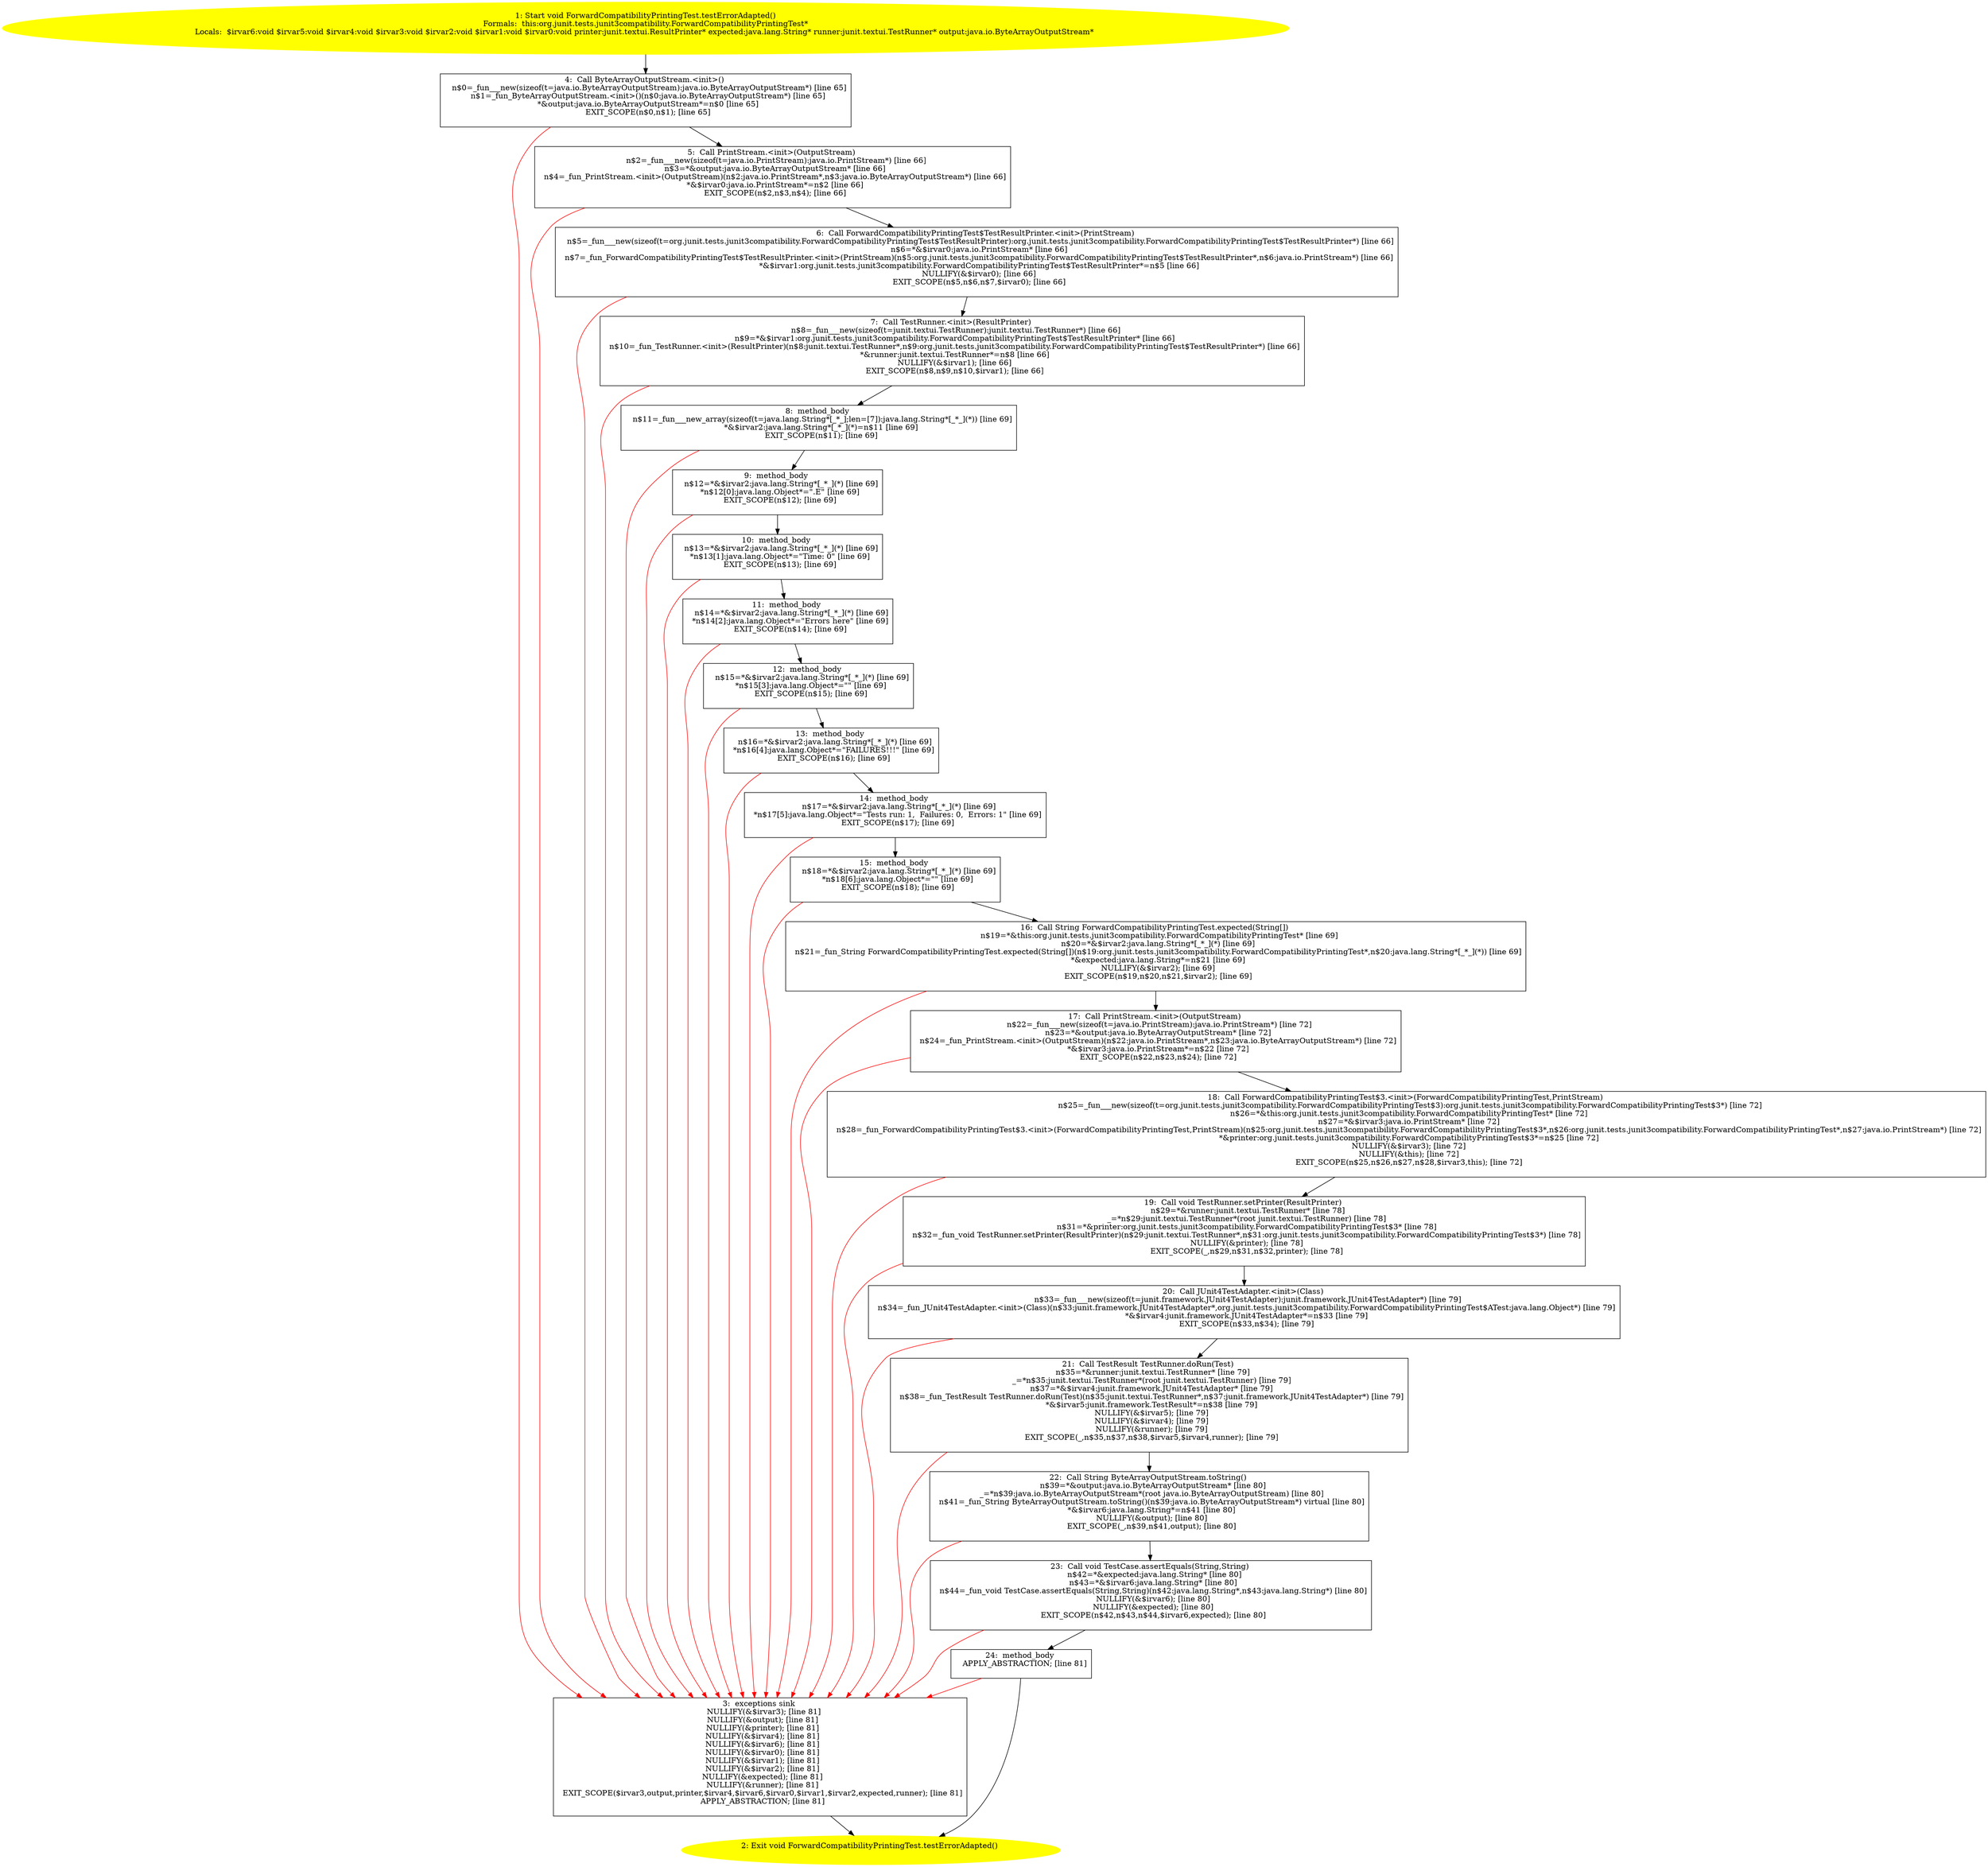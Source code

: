 /* @generated */
digraph cfg {
"org.junit.tests.junit3compatibility.ForwardCompatibilityPrintingTest.testErrorAdapted():void.57ca792d39c3c8ee6b54749c968bfc31_1" [label="1: Start void ForwardCompatibilityPrintingTest.testErrorAdapted()\nFormals:  this:org.junit.tests.junit3compatibility.ForwardCompatibilityPrintingTest*\nLocals:  $irvar6:void $irvar5:void $irvar4:void $irvar3:void $irvar2:void $irvar1:void $irvar0:void printer:junit.textui.ResultPrinter* expected:java.lang.String* runner:junit.textui.TestRunner* output:java.io.ByteArrayOutputStream* \n  " color=yellow style=filled]
	

	 "org.junit.tests.junit3compatibility.ForwardCompatibilityPrintingTest.testErrorAdapted():void.57ca792d39c3c8ee6b54749c968bfc31_1" -> "org.junit.tests.junit3compatibility.ForwardCompatibilityPrintingTest.testErrorAdapted():void.57ca792d39c3c8ee6b54749c968bfc31_4" ;
"org.junit.tests.junit3compatibility.ForwardCompatibilityPrintingTest.testErrorAdapted():void.57ca792d39c3c8ee6b54749c968bfc31_2" [label="2: Exit void ForwardCompatibilityPrintingTest.testErrorAdapted() \n  " color=yellow style=filled]
	

"org.junit.tests.junit3compatibility.ForwardCompatibilityPrintingTest.testErrorAdapted():void.57ca792d39c3c8ee6b54749c968bfc31_3" [label="3:  exceptions sink \n   NULLIFY(&$irvar3); [line 81]\n  NULLIFY(&output); [line 81]\n  NULLIFY(&printer); [line 81]\n  NULLIFY(&$irvar4); [line 81]\n  NULLIFY(&$irvar6); [line 81]\n  NULLIFY(&$irvar0); [line 81]\n  NULLIFY(&$irvar1); [line 81]\n  NULLIFY(&$irvar2); [line 81]\n  NULLIFY(&expected); [line 81]\n  NULLIFY(&runner); [line 81]\n  EXIT_SCOPE($irvar3,output,printer,$irvar4,$irvar6,$irvar0,$irvar1,$irvar2,expected,runner); [line 81]\n  APPLY_ABSTRACTION; [line 81]\n " shape="box"]
	

	 "org.junit.tests.junit3compatibility.ForwardCompatibilityPrintingTest.testErrorAdapted():void.57ca792d39c3c8ee6b54749c968bfc31_3" -> "org.junit.tests.junit3compatibility.ForwardCompatibilityPrintingTest.testErrorAdapted():void.57ca792d39c3c8ee6b54749c968bfc31_2" ;
"org.junit.tests.junit3compatibility.ForwardCompatibilityPrintingTest.testErrorAdapted():void.57ca792d39c3c8ee6b54749c968bfc31_4" [label="4:  Call ByteArrayOutputStream.<init>() \n   n$0=_fun___new(sizeof(t=java.io.ByteArrayOutputStream):java.io.ByteArrayOutputStream*) [line 65]\n  n$1=_fun_ByteArrayOutputStream.<init>()(n$0:java.io.ByteArrayOutputStream*) [line 65]\n  *&output:java.io.ByteArrayOutputStream*=n$0 [line 65]\n  EXIT_SCOPE(n$0,n$1); [line 65]\n " shape="box"]
	

	 "org.junit.tests.junit3compatibility.ForwardCompatibilityPrintingTest.testErrorAdapted():void.57ca792d39c3c8ee6b54749c968bfc31_4" -> "org.junit.tests.junit3compatibility.ForwardCompatibilityPrintingTest.testErrorAdapted():void.57ca792d39c3c8ee6b54749c968bfc31_5" ;
	 "org.junit.tests.junit3compatibility.ForwardCompatibilityPrintingTest.testErrorAdapted():void.57ca792d39c3c8ee6b54749c968bfc31_4" -> "org.junit.tests.junit3compatibility.ForwardCompatibilityPrintingTest.testErrorAdapted():void.57ca792d39c3c8ee6b54749c968bfc31_3" [color="red" ];
"org.junit.tests.junit3compatibility.ForwardCompatibilityPrintingTest.testErrorAdapted():void.57ca792d39c3c8ee6b54749c968bfc31_5" [label="5:  Call PrintStream.<init>(OutputStream) \n   n$2=_fun___new(sizeof(t=java.io.PrintStream):java.io.PrintStream*) [line 66]\n  n$3=*&output:java.io.ByteArrayOutputStream* [line 66]\n  n$4=_fun_PrintStream.<init>(OutputStream)(n$2:java.io.PrintStream*,n$3:java.io.ByteArrayOutputStream*) [line 66]\n  *&$irvar0:java.io.PrintStream*=n$2 [line 66]\n  EXIT_SCOPE(n$2,n$3,n$4); [line 66]\n " shape="box"]
	

	 "org.junit.tests.junit3compatibility.ForwardCompatibilityPrintingTest.testErrorAdapted():void.57ca792d39c3c8ee6b54749c968bfc31_5" -> "org.junit.tests.junit3compatibility.ForwardCompatibilityPrintingTest.testErrorAdapted():void.57ca792d39c3c8ee6b54749c968bfc31_6" ;
	 "org.junit.tests.junit3compatibility.ForwardCompatibilityPrintingTest.testErrorAdapted():void.57ca792d39c3c8ee6b54749c968bfc31_5" -> "org.junit.tests.junit3compatibility.ForwardCompatibilityPrintingTest.testErrorAdapted():void.57ca792d39c3c8ee6b54749c968bfc31_3" [color="red" ];
"org.junit.tests.junit3compatibility.ForwardCompatibilityPrintingTest.testErrorAdapted():void.57ca792d39c3c8ee6b54749c968bfc31_6" [label="6:  Call ForwardCompatibilityPrintingTest$TestResultPrinter.<init>(PrintStream) \n   n$5=_fun___new(sizeof(t=org.junit.tests.junit3compatibility.ForwardCompatibilityPrintingTest$TestResultPrinter):org.junit.tests.junit3compatibility.ForwardCompatibilityPrintingTest$TestResultPrinter*) [line 66]\n  n$6=*&$irvar0:java.io.PrintStream* [line 66]\n  n$7=_fun_ForwardCompatibilityPrintingTest$TestResultPrinter.<init>(PrintStream)(n$5:org.junit.tests.junit3compatibility.ForwardCompatibilityPrintingTest$TestResultPrinter*,n$6:java.io.PrintStream*) [line 66]\n  *&$irvar1:org.junit.tests.junit3compatibility.ForwardCompatibilityPrintingTest$TestResultPrinter*=n$5 [line 66]\n  NULLIFY(&$irvar0); [line 66]\n  EXIT_SCOPE(n$5,n$6,n$7,$irvar0); [line 66]\n " shape="box"]
	

	 "org.junit.tests.junit3compatibility.ForwardCompatibilityPrintingTest.testErrorAdapted():void.57ca792d39c3c8ee6b54749c968bfc31_6" -> "org.junit.tests.junit3compatibility.ForwardCompatibilityPrintingTest.testErrorAdapted():void.57ca792d39c3c8ee6b54749c968bfc31_7" ;
	 "org.junit.tests.junit3compatibility.ForwardCompatibilityPrintingTest.testErrorAdapted():void.57ca792d39c3c8ee6b54749c968bfc31_6" -> "org.junit.tests.junit3compatibility.ForwardCompatibilityPrintingTest.testErrorAdapted():void.57ca792d39c3c8ee6b54749c968bfc31_3" [color="red" ];
"org.junit.tests.junit3compatibility.ForwardCompatibilityPrintingTest.testErrorAdapted():void.57ca792d39c3c8ee6b54749c968bfc31_7" [label="7:  Call TestRunner.<init>(ResultPrinter) \n   n$8=_fun___new(sizeof(t=junit.textui.TestRunner):junit.textui.TestRunner*) [line 66]\n  n$9=*&$irvar1:org.junit.tests.junit3compatibility.ForwardCompatibilityPrintingTest$TestResultPrinter* [line 66]\n  n$10=_fun_TestRunner.<init>(ResultPrinter)(n$8:junit.textui.TestRunner*,n$9:org.junit.tests.junit3compatibility.ForwardCompatibilityPrintingTest$TestResultPrinter*) [line 66]\n  *&runner:junit.textui.TestRunner*=n$8 [line 66]\n  NULLIFY(&$irvar1); [line 66]\n  EXIT_SCOPE(n$8,n$9,n$10,$irvar1); [line 66]\n " shape="box"]
	

	 "org.junit.tests.junit3compatibility.ForwardCompatibilityPrintingTest.testErrorAdapted():void.57ca792d39c3c8ee6b54749c968bfc31_7" -> "org.junit.tests.junit3compatibility.ForwardCompatibilityPrintingTest.testErrorAdapted():void.57ca792d39c3c8ee6b54749c968bfc31_8" ;
	 "org.junit.tests.junit3compatibility.ForwardCompatibilityPrintingTest.testErrorAdapted():void.57ca792d39c3c8ee6b54749c968bfc31_7" -> "org.junit.tests.junit3compatibility.ForwardCompatibilityPrintingTest.testErrorAdapted():void.57ca792d39c3c8ee6b54749c968bfc31_3" [color="red" ];
"org.junit.tests.junit3compatibility.ForwardCompatibilityPrintingTest.testErrorAdapted():void.57ca792d39c3c8ee6b54749c968bfc31_8" [label="8:  method_body \n   n$11=_fun___new_array(sizeof(t=java.lang.String*[_*_];len=[7]):java.lang.String*[_*_](*)) [line 69]\n  *&$irvar2:java.lang.String*[_*_](*)=n$11 [line 69]\n  EXIT_SCOPE(n$11); [line 69]\n " shape="box"]
	

	 "org.junit.tests.junit3compatibility.ForwardCompatibilityPrintingTest.testErrorAdapted():void.57ca792d39c3c8ee6b54749c968bfc31_8" -> "org.junit.tests.junit3compatibility.ForwardCompatibilityPrintingTest.testErrorAdapted():void.57ca792d39c3c8ee6b54749c968bfc31_9" ;
	 "org.junit.tests.junit3compatibility.ForwardCompatibilityPrintingTest.testErrorAdapted():void.57ca792d39c3c8ee6b54749c968bfc31_8" -> "org.junit.tests.junit3compatibility.ForwardCompatibilityPrintingTest.testErrorAdapted():void.57ca792d39c3c8ee6b54749c968bfc31_3" [color="red" ];
"org.junit.tests.junit3compatibility.ForwardCompatibilityPrintingTest.testErrorAdapted():void.57ca792d39c3c8ee6b54749c968bfc31_9" [label="9:  method_body \n   n$12=*&$irvar2:java.lang.String*[_*_](*) [line 69]\n  *n$12[0]:java.lang.Object*=\".E\" [line 69]\n  EXIT_SCOPE(n$12); [line 69]\n " shape="box"]
	

	 "org.junit.tests.junit3compatibility.ForwardCompatibilityPrintingTest.testErrorAdapted():void.57ca792d39c3c8ee6b54749c968bfc31_9" -> "org.junit.tests.junit3compatibility.ForwardCompatibilityPrintingTest.testErrorAdapted():void.57ca792d39c3c8ee6b54749c968bfc31_10" ;
	 "org.junit.tests.junit3compatibility.ForwardCompatibilityPrintingTest.testErrorAdapted():void.57ca792d39c3c8ee6b54749c968bfc31_9" -> "org.junit.tests.junit3compatibility.ForwardCompatibilityPrintingTest.testErrorAdapted():void.57ca792d39c3c8ee6b54749c968bfc31_3" [color="red" ];
"org.junit.tests.junit3compatibility.ForwardCompatibilityPrintingTest.testErrorAdapted():void.57ca792d39c3c8ee6b54749c968bfc31_10" [label="10:  method_body \n   n$13=*&$irvar2:java.lang.String*[_*_](*) [line 69]\n  *n$13[1]:java.lang.Object*=\"Time: 0\" [line 69]\n  EXIT_SCOPE(n$13); [line 69]\n " shape="box"]
	

	 "org.junit.tests.junit3compatibility.ForwardCompatibilityPrintingTest.testErrorAdapted():void.57ca792d39c3c8ee6b54749c968bfc31_10" -> "org.junit.tests.junit3compatibility.ForwardCompatibilityPrintingTest.testErrorAdapted():void.57ca792d39c3c8ee6b54749c968bfc31_11" ;
	 "org.junit.tests.junit3compatibility.ForwardCompatibilityPrintingTest.testErrorAdapted():void.57ca792d39c3c8ee6b54749c968bfc31_10" -> "org.junit.tests.junit3compatibility.ForwardCompatibilityPrintingTest.testErrorAdapted():void.57ca792d39c3c8ee6b54749c968bfc31_3" [color="red" ];
"org.junit.tests.junit3compatibility.ForwardCompatibilityPrintingTest.testErrorAdapted():void.57ca792d39c3c8ee6b54749c968bfc31_11" [label="11:  method_body \n   n$14=*&$irvar2:java.lang.String*[_*_](*) [line 69]\n  *n$14[2]:java.lang.Object*=\"Errors here\" [line 69]\n  EXIT_SCOPE(n$14); [line 69]\n " shape="box"]
	

	 "org.junit.tests.junit3compatibility.ForwardCompatibilityPrintingTest.testErrorAdapted():void.57ca792d39c3c8ee6b54749c968bfc31_11" -> "org.junit.tests.junit3compatibility.ForwardCompatibilityPrintingTest.testErrorAdapted():void.57ca792d39c3c8ee6b54749c968bfc31_12" ;
	 "org.junit.tests.junit3compatibility.ForwardCompatibilityPrintingTest.testErrorAdapted():void.57ca792d39c3c8ee6b54749c968bfc31_11" -> "org.junit.tests.junit3compatibility.ForwardCompatibilityPrintingTest.testErrorAdapted():void.57ca792d39c3c8ee6b54749c968bfc31_3" [color="red" ];
"org.junit.tests.junit3compatibility.ForwardCompatibilityPrintingTest.testErrorAdapted():void.57ca792d39c3c8ee6b54749c968bfc31_12" [label="12:  method_body \n   n$15=*&$irvar2:java.lang.String*[_*_](*) [line 69]\n  *n$15[3]:java.lang.Object*=\"\" [line 69]\n  EXIT_SCOPE(n$15); [line 69]\n " shape="box"]
	

	 "org.junit.tests.junit3compatibility.ForwardCompatibilityPrintingTest.testErrorAdapted():void.57ca792d39c3c8ee6b54749c968bfc31_12" -> "org.junit.tests.junit3compatibility.ForwardCompatibilityPrintingTest.testErrorAdapted():void.57ca792d39c3c8ee6b54749c968bfc31_13" ;
	 "org.junit.tests.junit3compatibility.ForwardCompatibilityPrintingTest.testErrorAdapted():void.57ca792d39c3c8ee6b54749c968bfc31_12" -> "org.junit.tests.junit3compatibility.ForwardCompatibilityPrintingTest.testErrorAdapted():void.57ca792d39c3c8ee6b54749c968bfc31_3" [color="red" ];
"org.junit.tests.junit3compatibility.ForwardCompatibilityPrintingTest.testErrorAdapted():void.57ca792d39c3c8ee6b54749c968bfc31_13" [label="13:  method_body \n   n$16=*&$irvar2:java.lang.String*[_*_](*) [line 69]\n  *n$16[4]:java.lang.Object*=\"FAILURES!!!\" [line 69]\n  EXIT_SCOPE(n$16); [line 69]\n " shape="box"]
	

	 "org.junit.tests.junit3compatibility.ForwardCompatibilityPrintingTest.testErrorAdapted():void.57ca792d39c3c8ee6b54749c968bfc31_13" -> "org.junit.tests.junit3compatibility.ForwardCompatibilityPrintingTest.testErrorAdapted():void.57ca792d39c3c8ee6b54749c968bfc31_14" ;
	 "org.junit.tests.junit3compatibility.ForwardCompatibilityPrintingTest.testErrorAdapted():void.57ca792d39c3c8ee6b54749c968bfc31_13" -> "org.junit.tests.junit3compatibility.ForwardCompatibilityPrintingTest.testErrorAdapted():void.57ca792d39c3c8ee6b54749c968bfc31_3" [color="red" ];
"org.junit.tests.junit3compatibility.ForwardCompatibilityPrintingTest.testErrorAdapted():void.57ca792d39c3c8ee6b54749c968bfc31_14" [label="14:  method_body \n   n$17=*&$irvar2:java.lang.String*[_*_](*) [line 69]\n  *n$17[5]:java.lang.Object*=\"Tests run: 1,  Failures: 0,  Errors: 1\" [line 69]\n  EXIT_SCOPE(n$17); [line 69]\n " shape="box"]
	

	 "org.junit.tests.junit3compatibility.ForwardCompatibilityPrintingTest.testErrorAdapted():void.57ca792d39c3c8ee6b54749c968bfc31_14" -> "org.junit.tests.junit3compatibility.ForwardCompatibilityPrintingTest.testErrorAdapted():void.57ca792d39c3c8ee6b54749c968bfc31_15" ;
	 "org.junit.tests.junit3compatibility.ForwardCompatibilityPrintingTest.testErrorAdapted():void.57ca792d39c3c8ee6b54749c968bfc31_14" -> "org.junit.tests.junit3compatibility.ForwardCompatibilityPrintingTest.testErrorAdapted():void.57ca792d39c3c8ee6b54749c968bfc31_3" [color="red" ];
"org.junit.tests.junit3compatibility.ForwardCompatibilityPrintingTest.testErrorAdapted():void.57ca792d39c3c8ee6b54749c968bfc31_15" [label="15:  method_body \n   n$18=*&$irvar2:java.lang.String*[_*_](*) [line 69]\n  *n$18[6]:java.lang.Object*=\"\" [line 69]\n  EXIT_SCOPE(n$18); [line 69]\n " shape="box"]
	

	 "org.junit.tests.junit3compatibility.ForwardCompatibilityPrintingTest.testErrorAdapted():void.57ca792d39c3c8ee6b54749c968bfc31_15" -> "org.junit.tests.junit3compatibility.ForwardCompatibilityPrintingTest.testErrorAdapted():void.57ca792d39c3c8ee6b54749c968bfc31_16" ;
	 "org.junit.tests.junit3compatibility.ForwardCompatibilityPrintingTest.testErrorAdapted():void.57ca792d39c3c8ee6b54749c968bfc31_15" -> "org.junit.tests.junit3compatibility.ForwardCompatibilityPrintingTest.testErrorAdapted():void.57ca792d39c3c8ee6b54749c968bfc31_3" [color="red" ];
"org.junit.tests.junit3compatibility.ForwardCompatibilityPrintingTest.testErrorAdapted():void.57ca792d39c3c8ee6b54749c968bfc31_16" [label="16:  Call String ForwardCompatibilityPrintingTest.expected(String[]) \n   n$19=*&this:org.junit.tests.junit3compatibility.ForwardCompatibilityPrintingTest* [line 69]\n  n$20=*&$irvar2:java.lang.String*[_*_](*) [line 69]\n  n$21=_fun_String ForwardCompatibilityPrintingTest.expected(String[])(n$19:org.junit.tests.junit3compatibility.ForwardCompatibilityPrintingTest*,n$20:java.lang.String*[_*_](*)) [line 69]\n  *&expected:java.lang.String*=n$21 [line 69]\n  NULLIFY(&$irvar2); [line 69]\n  EXIT_SCOPE(n$19,n$20,n$21,$irvar2); [line 69]\n " shape="box"]
	

	 "org.junit.tests.junit3compatibility.ForwardCompatibilityPrintingTest.testErrorAdapted():void.57ca792d39c3c8ee6b54749c968bfc31_16" -> "org.junit.tests.junit3compatibility.ForwardCompatibilityPrintingTest.testErrorAdapted():void.57ca792d39c3c8ee6b54749c968bfc31_17" ;
	 "org.junit.tests.junit3compatibility.ForwardCompatibilityPrintingTest.testErrorAdapted():void.57ca792d39c3c8ee6b54749c968bfc31_16" -> "org.junit.tests.junit3compatibility.ForwardCompatibilityPrintingTest.testErrorAdapted():void.57ca792d39c3c8ee6b54749c968bfc31_3" [color="red" ];
"org.junit.tests.junit3compatibility.ForwardCompatibilityPrintingTest.testErrorAdapted():void.57ca792d39c3c8ee6b54749c968bfc31_17" [label="17:  Call PrintStream.<init>(OutputStream) \n   n$22=_fun___new(sizeof(t=java.io.PrintStream):java.io.PrintStream*) [line 72]\n  n$23=*&output:java.io.ByteArrayOutputStream* [line 72]\n  n$24=_fun_PrintStream.<init>(OutputStream)(n$22:java.io.PrintStream*,n$23:java.io.ByteArrayOutputStream*) [line 72]\n  *&$irvar3:java.io.PrintStream*=n$22 [line 72]\n  EXIT_SCOPE(n$22,n$23,n$24); [line 72]\n " shape="box"]
	

	 "org.junit.tests.junit3compatibility.ForwardCompatibilityPrintingTest.testErrorAdapted():void.57ca792d39c3c8ee6b54749c968bfc31_17" -> "org.junit.tests.junit3compatibility.ForwardCompatibilityPrintingTest.testErrorAdapted():void.57ca792d39c3c8ee6b54749c968bfc31_18" ;
	 "org.junit.tests.junit3compatibility.ForwardCompatibilityPrintingTest.testErrorAdapted():void.57ca792d39c3c8ee6b54749c968bfc31_17" -> "org.junit.tests.junit3compatibility.ForwardCompatibilityPrintingTest.testErrorAdapted():void.57ca792d39c3c8ee6b54749c968bfc31_3" [color="red" ];
"org.junit.tests.junit3compatibility.ForwardCompatibilityPrintingTest.testErrorAdapted():void.57ca792d39c3c8ee6b54749c968bfc31_18" [label="18:  Call ForwardCompatibilityPrintingTest$3.<init>(ForwardCompatibilityPrintingTest,PrintStream) \n   n$25=_fun___new(sizeof(t=org.junit.tests.junit3compatibility.ForwardCompatibilityPrintingTest$3):org.junit.tests.junit3compatibility.ForwardCompatibilityPrintingTest$3*) [line 72]\n  n$26=*&this:org.junit.tests.junit3compatibility.ForwardCompatibilityPrintingTest* [line 72]\n  n$27=*&$irvar3:java.io.PrintStream* [line 72]\n  n$28=_fun_ForwardCompatibilityPrintingTest$3.<init>(ForwardCompatibilityPrintingTest,PrintStream)(n$25:org.junit.tests.junit3compatibility.ForwardCompatibilityPrintingTest$3*,n$26:org.junit.tests.junit3compatibility.ForwardCompatibilityPrintingTest*,n$27:java.io.PrintStream*) [line 72]\n  *&printer:org.junit.tests.junit3compatibility.ForwardCompatibilityPrintingTest$3*=n$25 [line 72]\n  NULLIFY(&$irvar3); [line 72]\n  NULLIFY(&this); [line 72]\n  EXIT_SCOPE(n$25,n$26,n$27,n$28,$irvar3,this); [line 72]\n " shape="box"]
	

	 "org.junit.tests.junit3compatibility.ForwardCompatibilityPrintingTest.testErrorAdapted():void.57ca792d39c3c8ee6b54749c968bfc31_18" -> "org.junit.tests.junit3compatibility.ForwardCompatibilityPrintingTest.testErrorAdapted():void.57ca792d39c3c8ee6b54749c968bfc31_19" ;
	 "org.junit.tests.junit3compatibility.ForwardCompatibilityPrintingTest.testErrorAdapted():void.57ca792d39c3c8ee6b54749c968bfc31_18" -> "org.junit.tests.junit3compatibility.ForwardCompatibilityPrintingTest.testErrorAdapted():void.57ca792d39c3c8ee6b54749c968bfc31_3" [color="red" ];
"org.junit.tests.junit3compatibility.ForwardCompatibilityPrintingTest.testErrorAdapted():void.57ca792d39c3c8ee6b54749c968bfc31_19" [label="19:  Call void TestRunner.setPrinter(ResultPrinter) \n   n$29=*&runner:junit.textui.TestRunner* [line 78]\n  _=*n$29:junit.textui.TestRunner*(root junit.textui.TestRunner) [line 78]\n  n$31=*&printer:org.junit.tests.junit3compatibility.ForwardCompatibilityPrintingTest$3* [line 78]\n  n$32=_fun_void TestRunner.setPrinter(ResultPrinter)(n$29:junit.textui.TestRunner*,n$31:org.junit.tests.junit3compatibility.ForwardCompatibilityPrintingTest$3*) [line 78]\n  NULLIFY(&printer); [line 78]\n  EXIT_SCOPE(_,n$29,n$31,n$32,printer); [line 78]\n " shape="box"]
	

	 "org.junit.tests.junit3compatibility.ForwardCompatibilityPrintingTest.testErrorAdapted():void.57ca792d39c3c8ee6b54749c968bfc31_19" -> "org.junit.tests.junit3compatibility.ForwardCompatibilityPrintingTest.testErrorAdapted():void.57ca792d39c3c8ee6b54749c968bfc31_20" ;
	 "org.junit.tests.junit3compatibility.ForwardCompatibilityPrintingTest.testErrorAdapted():void.57ca792d39c3c8ee6b54749c968bfc31_19" -> "org.junit.tests.junit3compatibility.ForwardCompatibilityPrintingTest.testErrorAdapted():void.57ca792d39c3c8ee6b54749c968bfc31_3" [color="red" ];
"org.junit.tests.junit3compatibility.ForwardCompatibilityPrintingTest.testErrorAdapted():void.57ca792d39c3c8ee6b54749c968bfc31_20" [label="20:  Call JUnit4TestAdapter.<init>(Class) \n   n$33=_fun___new(sizeof(t=junit.framework.JUnit4TestAdapter):junit.framework.JUnit4TestAdapter*) [line 79]\n  n$34=_fun_JUnit4TestAdapter.<init>(Class)(n$33:junit.framework.JUnit4TestAdapter*,org.junit.tests.junit3compatibility.ForwardCompatibilityPrintingTest$ATest:java.lang.Object*) [line 79]\n  *&$irvar4:junit.framework.JUnit4TestAdapter*=n$33 [line 79]\n  EXIT_SCOPE(n$33,n$34); [line 79]\n " shape="box"]
	

	 "org.junit.tests.junit3compatibility.ForwardCompatibilityPrintingTest.testErrorAdapted():void.57ca792d39c3c8ee6b54749c968bfc31_20" -> "org.junit.tests.junit3compatibility.ForwardCompatibilityPrintingTest.testErrorAdapted():void.57ca792d39c3c8ee6b54749c968bfc31_21" ;
	 "org.junit.tests.junit3compatibility.ForwardCompatibilityPrintingTest.testErrorAdapted():void.57ca792d39c3c8ee6b54749c968bfc31_20" -> "org.junit.tests.junit3compatibility.ForwardCompatibilityPrintingTest.testErrorAdapted():void.57ca792d39c3c8ee6b54749c968bfc31_3" [color="red" ];
"org.junit.tests.junit3compatibility.ForwardCompatibilityPrintingTest.testErrorAdapted():void.57ca792d39c3c8ee6b54749c968bfc31_21" [label="21:  Call TestResult TestRunner.doRun(Test) \n   n$35=*&runner:junit.textui.TestRunner* [line 79]\n  _=*n$35:junit.textui.TestRunner*(root junit.textui.TestRunner) [line 79]\n  n$37=*&$irvar4:junit.framework.JUnit4TestAdapter* [line 79]\n  n$38=_fun_TestResult TestRunner.doRun(Test)(n$35:junit.textui.TestRunner*,n$37:junit.framework.JUnit4TestAdapter*) [line 79]\n  *&$irvar5:junit.framework.TestResult*=n$38 [line 79]\n  NULLIFY(&$irvar5); [line 79]\n  NULLIFY(&$irvar4); [line 79]\n  NULLIFY(&runner); [line 79]\n  EXIT_SCOPE(_,n$35,n$37,n$38,$irvar5,$irvar4,runner); [line 79]\n " shape="box"]
	

	 "org.junit.tests.junit3compatibility.ForwardCompatibilityPrintingTest.testErrorAdapted():void.57ca792d39c3c8ee6b54749c968bfc31_21" -> "org.junit.tests.junit3compatibility.ForwardCompatibilityPrintingTest.testErrorAdapted():void.57ca792d39c3c8ee6b54749c968bfc31_22" ;
	 "org.junit.tests.junit3compatibility.ForwardCompatibilityPrintingTest.testErrorAdapted():void.57ca792d39c3c8ee6b54749c968bfc31_21" -> "org.junit.tests.junit3compatibility.ForwardCompatibilityPrintingTest.testErrorAdapted():void.57ca792d39c3c8ee6b54749c968bfc31_3" [color="red" ];
"org.junit.tests.junit3compatibility.ForwardCompatibilityPrintingTest.testErrorAdapted():void.57ca792d39c3c8ee6b54749c968bfc31_22" [label="22:  Call String ByteArrayOutputStream.toString() \n   n$39=*&output:java.io.ByteArrayOutputStream* [line 80]\n  _=*n$39:java.io.ByteArrayOutputStream*(root java.io.ByteArrayOutputStream) [line 80]\n  n$41=_fun_String ByteArrayOutputStream.toString()(n$39:java.io.ByteArrayOutputStream*) virtual [line 80]\n  *&$irvar6:java.lang.String*=n$41 [line 80]\n  NULLIFY(&output); [line 80]\n  EXIT_SCOPE(_,n$39,n$41,output); [line 80]\n " shape="box"]
	

	 "org.junit.tests.junit3compatibility.ForwardCompatibilityPrintingTest.testErrorAdapted():void.57ca792d39c3c8ee6b54749c968bfc31_22" -> "org.junit.tests.junit3compatibility.ForwardCompatibilityPrintingTest.testErrorAdapted():void.57ca792d39c3c8ee6b54749c968bfc31_23" ;
	 "org.junit.tests.junit3compatibility.ForwardCompatibilityPrintingTest.testErrorAdapted():void.57ca792d39c3c8ee6b54749c968bfc31_22" -> "org.junit.tests.junit3compatibility.ForwardCompatibilityPrintingTest.testErrorAdapted():void.57ca792d39c3c8ee6b54749c968bfc31_3" [color="red" ];
"org.junit.tests.junit3compatibility.ForwardCompatibilityPrintingTest.testErrorAdapted():void.57ca792d39c3c8ee6b54749c968bfc31_23" [label="23:  Call void TestCase.assertEquals(String,String) \n   n$42=*&expected:java.lang.String* [line 80]\n  n$43=*&$irvar6:java.lang.String* [line 80]\n  n$44=_fun_void TestCase.assertEquals(String,String)(n$42:java.lang.String*,n$43:java.lang.String*) [line 80]\n  NULLIFY(&$irvar6); [line 80]\n  NULLIFY(&expected); [line 80]\n  EXIT_SCOPE(n$42,n$43,n$44,$irvar6,expected); [line 80]\n " shape="box"]
	

	 "org.junit.tests.junit3compatibility.ForwardCompatibilityPrintingTest.testErrorAdapted():void.57ca792d39c3c8ee6b54749c968bfc31_23" -> "org.junit.tests.junit3compatibility.ForwardCompatibilityPrintingTest.testErrorAdapted():void.57ca792d39c3c8ee6b54749c968bfc31_24" ;
	 "org.junit.tests.junit3compatibility.ForwardCompatibilityPrintingTest.testErrorAdapted():void.57ca792d39c3c8ee6b54749c968bfc31_23" -> "org.junit.tests.junit3compatibility.ForwardCompatibilityPrintingTest.testErrorAdapted():void.57ca792d39c3c8ee6b54749c968bfc31_3" [color="red" ];
"org.junit.tests.junit3compatibility.ForwardCompatibilityPrintingTest.testErrorAdapted():void.57ca792d39c3c8ee6b54749c968bfc31_24" [label="24:  method_body \n   APPLY_ABSTRACTION; [line 81]\n " shape="box"]
	

	 "org.junit.tests.junit3compatibility.ForwardCompatibilityPrintingTest.testErrorAdapted():void.57ca792d39c3c8ee6b54749c968bfc31_24" -> "org.junit.tests.junit3compatibility.ForwardCompatibilityPrintingTest.testErrorAdapted():void.57ca792d39c3c8ee6b54749c968bfc31_2" ;
	 "org.junit.tests.junit3compatibility.ForwardCompatibilityPrintingTest.testErrorAdapted():void.57ca792d39c3c8ee6b54749c968bfc31_24" -> "org.junit.tests.junit3compatibility.ForwardCompatibilityPrintingTest.testErrorAdapted():void.57ca792d39c3c8ee6b54749c968bfc31_3" [color="red" ];
}
